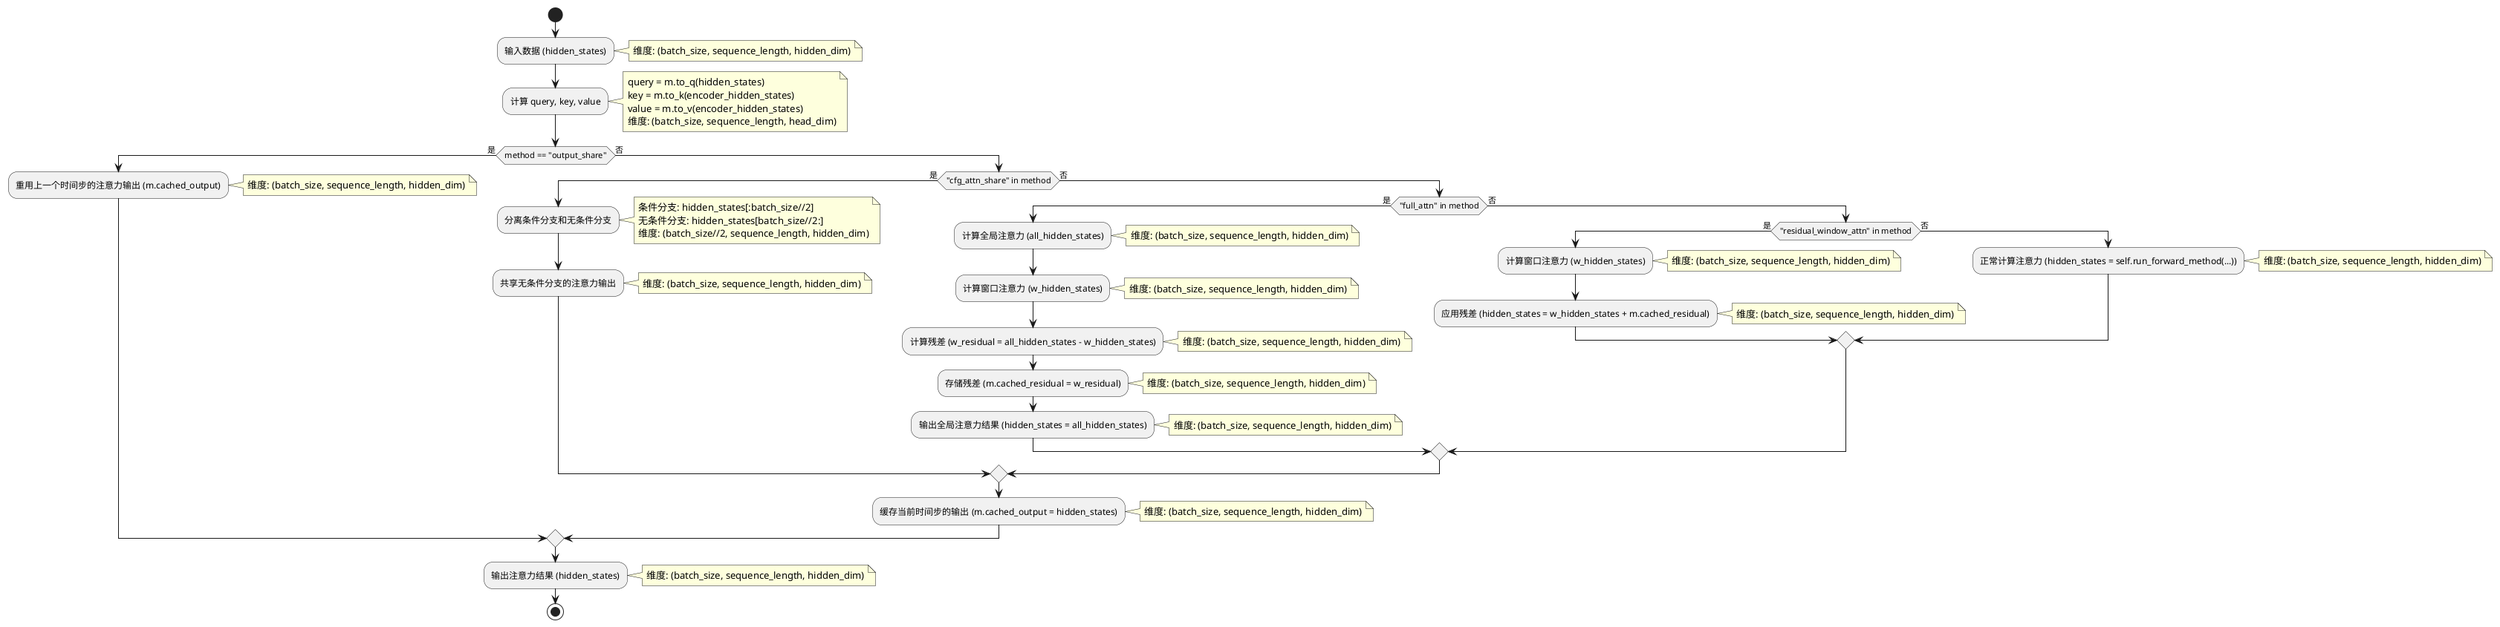 @startuml
start

:输入数据 (hidden_states);
note right: 维度: (batch_size, sequence_length, hidden_dim)

:计算 query, key, value;
note right
    query = m.to_q(hidden_states)
    key = m.to_k(encoder_hidden_states)
    value = m.to_v(encoder_hidden_states)
    维度: (batch_size, sequence_length, head_dim)
end note

if (method == "output_share") then (是)
    :重用上一个时间步的注意力输出 (m.cached_output);
    note right: 维度: (batch_size, sequence_length, hidden_dim)
else (否)
    if ("cfg_attn_share" in method) then (是)
        :分离条件分支和无条件分支;
        note right
            条件分支: hidden_states[:batch_size//2]
            无条件分支: hidden_states[batch_size//2:]
            维度: (batch_size//2, sequence_length, hidden_dim)
        end note
        :共享无条件分支的注意力输出;
        note right: 维度: (batch_size, sequence_length, hidden_dim)
    else (否)
        if ("full_attn" in method) then (是)
            :计算全局注意力 (all_hidden_states);
            note right: 维度: (batch_size, sequence_length, hidden_dim)
            :计算窗口注意力 (w_hidden_states);
            note right: 维度: (batch_size, sequence_length, hidden_dim)
            :计算残差 (w_residual = all_hidden_states - w_hidden_states);
            note right: 维度: (batch_size, sequence_length, hidden_dim)
            :存储残差 (m.cached_residual = w_residual);
            note right: 维度: (batch_size, sequence_length, hidden_dim)
            :输出全局注意力结果 (hidden_states = all_hidden_states);
            note right: 维度: (batch_size, sequence_length, hidden_dim)
        else (否)
            if ("residual_window_attn" in method) then (是)
                :计算窗口注意力 (w_hidden_states);
                note right: 维度: (batch_size, sequence_length, hidden_dim)
                :应用残差 (hidden_states = w_hidden_states + m.cached_residual);
                note right: 维度: (batch_size, sequence_length, hidden_dim)
            else (否)
                :正常计算注意力 (hidden_states = self.run_forward_method(...));
                note right: 维度: (batch_size, sequence_length, hidden_dim)
            endif
        endif
    endif
    :缓存当前时间步的输出 (m.cached_output = hidden_states);
    note right: 维度: (batch_size, sequence_length, hidden_dim)
endif

:输出注意力结果 (hidden_states);
note right: 维度: (batch_size, sequence_length, hidden_dim)

stop
@enduml
